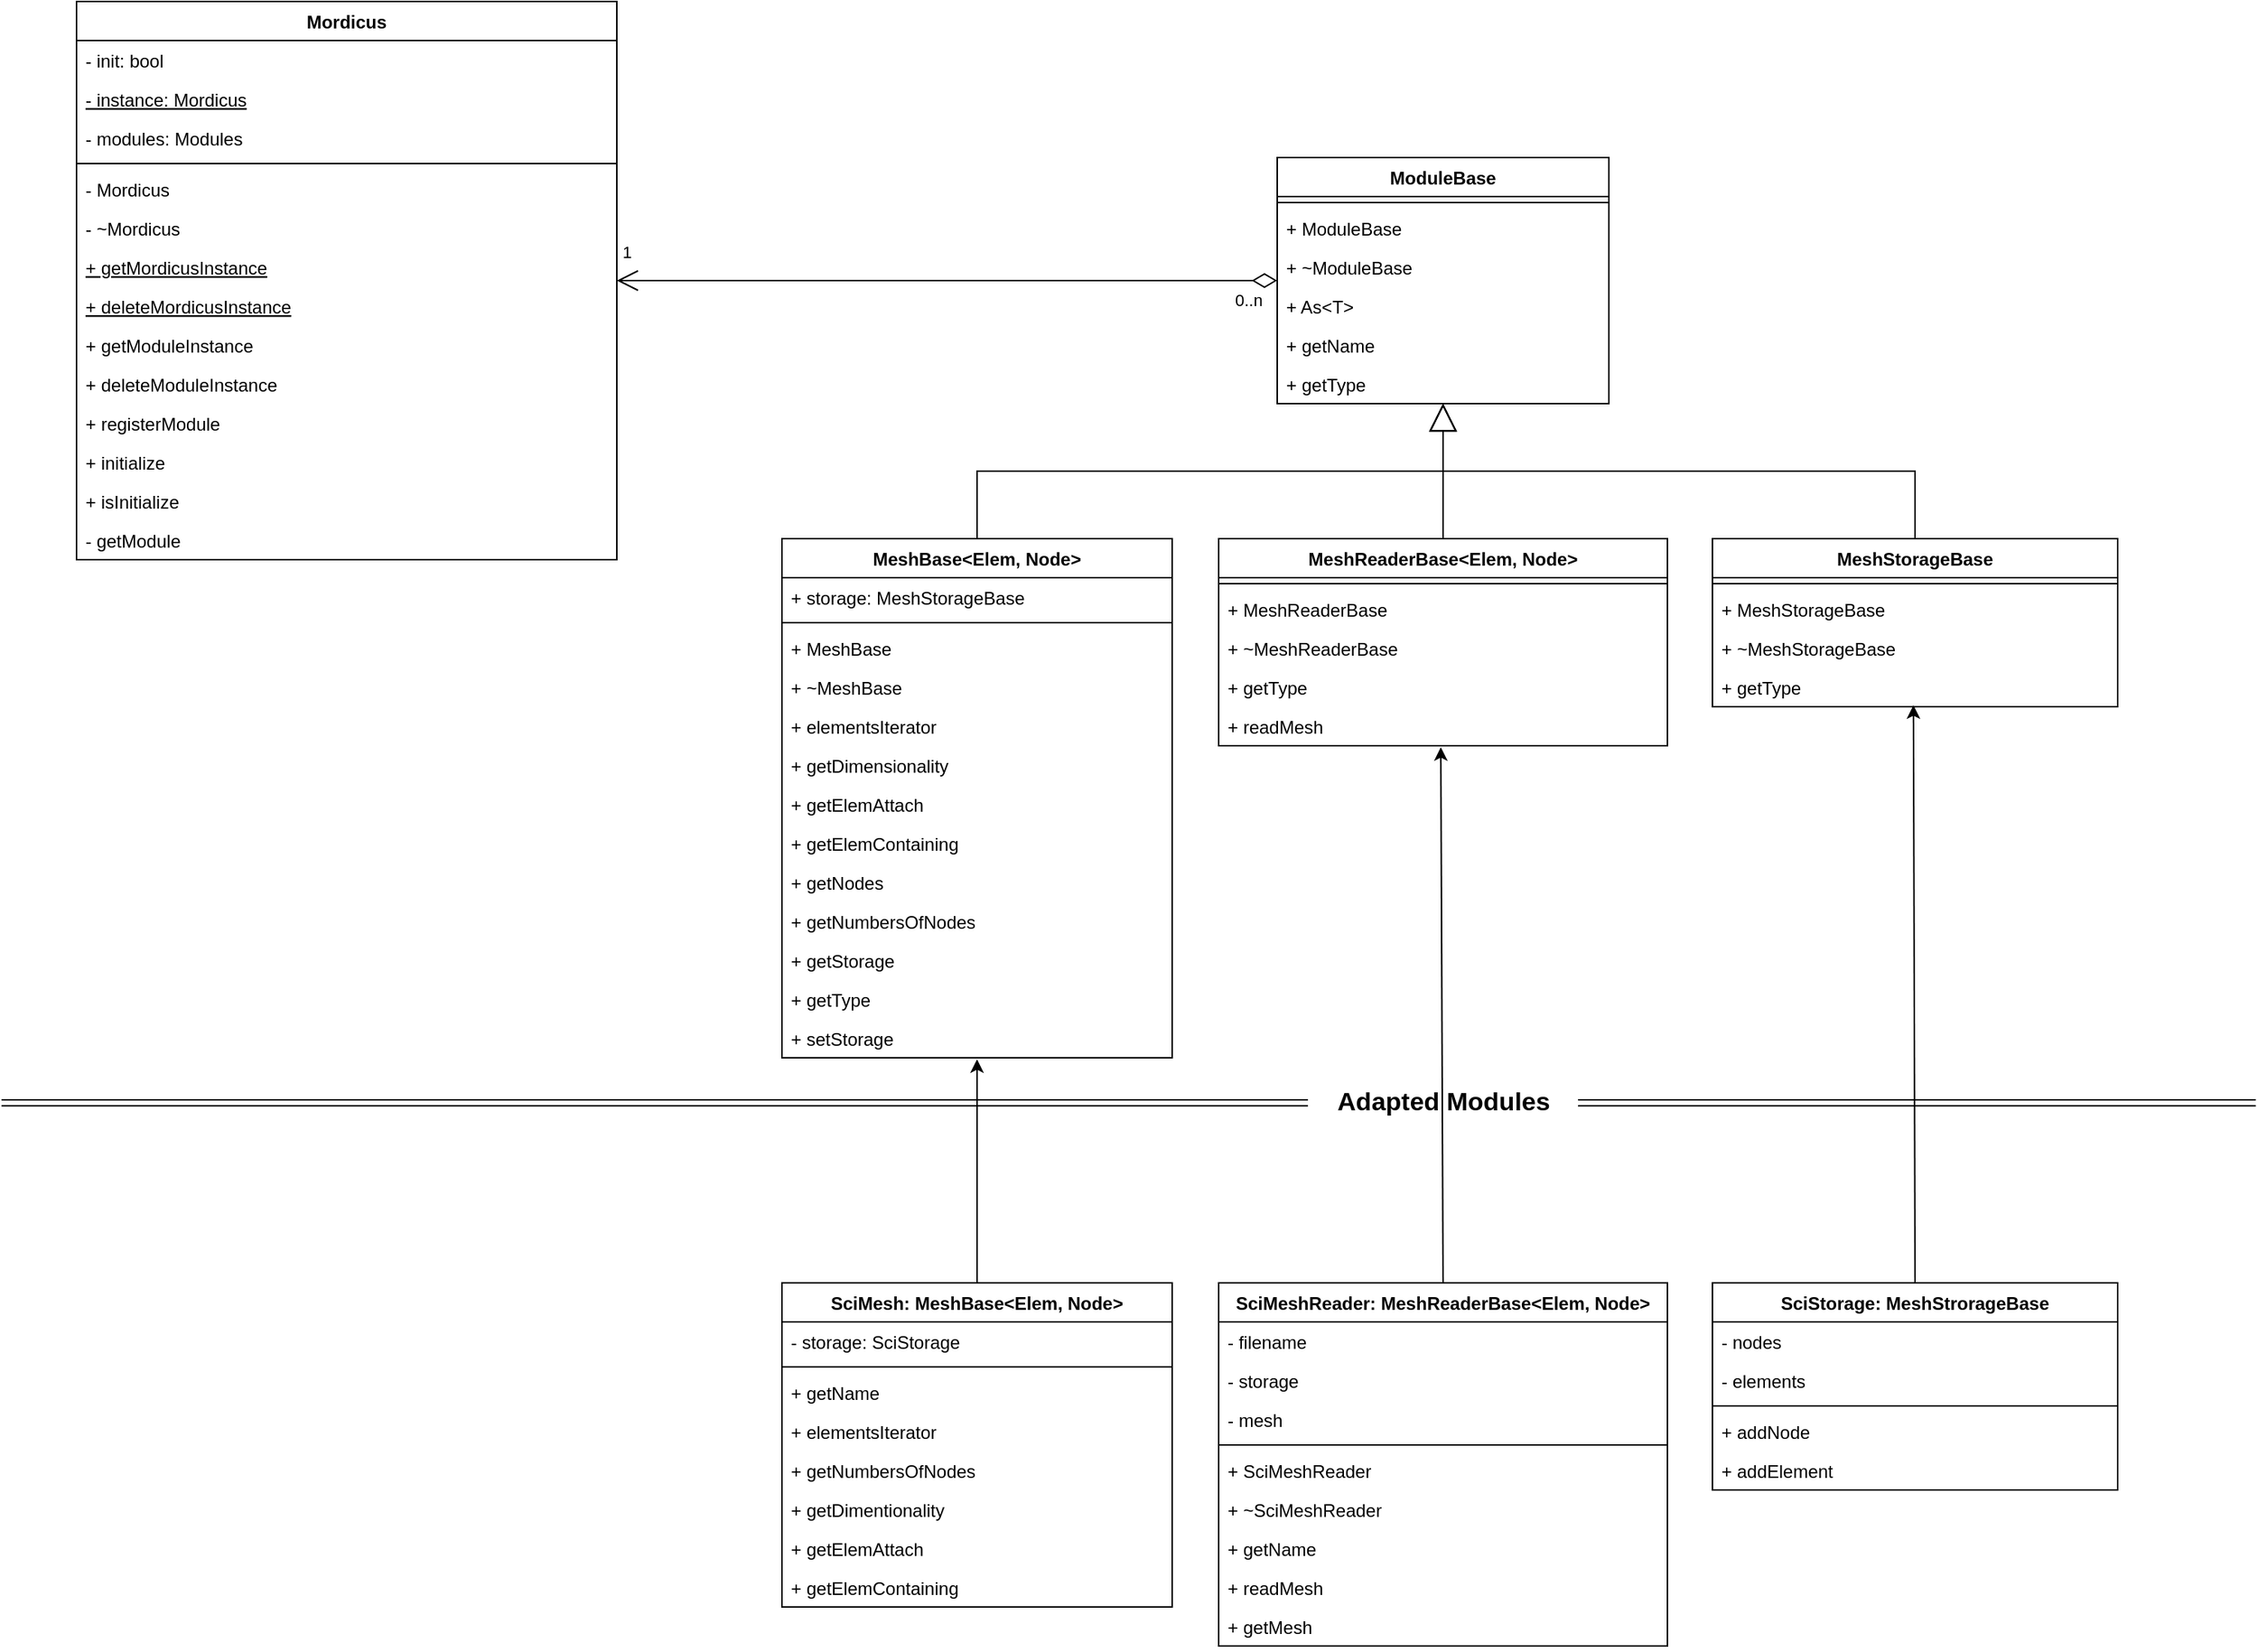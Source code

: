 <mxfile version="13.7.3" type="device"><diagram id="C5RBs43oDa-KdzZeNtuy" name="Page-1"><mxGraphModel dx="2031" dy="1403" grid="1" gridSize="10" guides="1" tooltips="1" connect="1" arrows="1" fold="1" page="1" pageScale="1" pageWidth="827" pageHeight="1169" math="0" shadow="0"><root><mxCell id="WIyWlLk6GJQsqaUBKTNV-0"/><mxCell id="WIyWlLk6GJQsqaUBKTNV-1" parent="WIyWlLk6GJQsqaUBKTNV-0"/><mxCell id="0CbVzOlb2zq6W_OhyLWM-55" value="&lt;br&gt;" style="endArrow=block;endSize=16;endFill=0;html=1;exitX=0.5;exitY=0;exitDx=0;exitDy=0;edgeStyle=orthogonalEdgeStyle;rounded=0;" parent="WIyWlLk6GJQsqaUBKTNV-1" source="0CbVzOlb2zq6W_OhyLWM-25" target="0CbVzOlb2zq6W_OhyLWM-11" edge="1"><mxGeometry width="160" relative="1" as="geometry"><mxPoint x="120.5" y="810" as="sourcePoint"/><mxPoint x="280.5" y="810" as="targetPoint"/></mxGeometry></mxCell><mxCell id="0CbVzOlb2zq6W_OhyLWM-56" value="" style="endArrow=block;endSize=16;endFill=0;html=1;rounded=0;edgeStyle=orthogonalEdgeStyle;" parent="WIyWlLk6GJQsqaUBKTNV-1" source="0CbVzOlb2zq6W_OhyLWM-40" target="0CbVzOlb2zq6W_OhyLWM-11" edge="1"><mxGeometry width="160" relative="1" as="geometry"><mxPoint x="320.5" y="1090" as="sourcePoint"/><mxPoint x="480.5" y="1090" as="targetPoint"/></mxGeometry></mxCell><mxCell id="0CbVzOlb2zq6W_OhyLWM-57" value="" style="endArrow=block;endSize=16;endFill=0;html=1;edgeStyle=orthogonalEdgeStyle;exitX=0.5;exitY=0;exitDx=0;exitDy=0;rounded=0;" parent="WIyWlLk6GJQsqaUBKTNV-1" source="0CbVzOlb2zq6W_OhyLWM-48" target="0CbVzOlb2zq6W_OhyLWM-11" edge="1"><mxGeometry width="160" relative="1" as="geometry"><mxPoint x="510.5" y="1000" as="sourcePoint"/><mxPoint x="670.5" y="1000" as="targetPoint"/></mxGeometry></mxCell><mxCell id="0CbVzOlb2zq6W_OhyLWM-58" value="&lt;br&gt;" style="endArrow=open;html=1;endSize=12;startArrow=diamondThin;startSize=14;startFill=0;edgeStyle=orthogonalEdgeStyle;" parent="WIyWlLk6GJQsqaUBKTNV-1" source="0CbVzOlb2zq6W_OhyLWM-11" target="0CbVzOlb2zq6W_OhyLWM-18" edge="1"><mxGeometry relative="1" as="geometry"><mxPoint x="830" y="250" as="sourcePoint"/><mxPoint x="390" y="420" as="targetPoint"/></mxGeometry></mxCell><mxCell id="0CbVzOlb2zq6W_OhyLWM-59" value="0..n" style="edgeLabel;resizable=0;html=1;align=left;verticalAlign=top;" parent="0CbVzOlb2zq6W_OhyLWM-58" connectable="0" vertex="1"><mxGeometry x="-1" relative="1" as="geometry"><mxPoint x="-30" as="offset"/></mxGeometry></mxCell><mxCell id="0CbVzOlb2zq6W_OhyLWM-60" value="1" style="edgeLabel;resizable=0;html=1;align=right;verticalAlign=top;" parent="0CbVzOlb2zq6W_OhyLWM-58" connectable="0" vertex="1"><mxGeometry x="1" relative="1" as="geometry"><mxPoint x="10" y="-32" as="offset"/></mxGeometry></mxCell><mxCell id="0CbVzOlb2zq6W_OhyLWM-11" value="ModuleBase" style="swimlane;fontStyle=1;align=center;verticalAlign=top;childLayout=stackLayout;horizontal=1;startSize=26;horizontalStack=0;resizeParent=1;resizeParentMax=0;resizeLast=0;collapsible=1;marginBottom=0;rounded=0;shadow=0;" parent="WIyWlLk6GJQsqaUBKTNV-1" vertex="1"><mxGeometry x="860" y="150" width="221" height="164" as="geometry"><mxRectangle x="290" y="499" width="100" height="26" as="alternateBounds"/></mxGeometry></mxCell><mxCell id="0CbVzOlb2zq6W_OhyLWM-13" value="" style="line;strokeWidth=1;fillColor=none;align=left;verticalAlign=middle;spacingTop=-1;spacingLeft=3;spacingRight=3;rotatable=0;labelPosition=right;points=[];portConstraint=eastwest;" parent="0CbVzOlb2zq6W_OhyLWM-11" vertex="1"><mxGeometry y="26" width="221" height="8" as="geometry"/></mxCell><mxCell id="0CbVzOlb2zq6W_OhyLWM-14" value="+ ModuleBase" style="text;strokeColor=none;fillColor=none;align=left;verticalAlign=top;spacingLeft=4;spacingRight=4;overflow=hidden;rotatable=0;points=[[0,0.5],[1,0.5]];portConstraint=eastwest;" parent="0CbVzOlb2zq6W_OhyLWM-11" vertex="1"><mxGeometry y="34" width="221" height="26" as="geometry"/></mxCell><mxCell id="0CbVzOlb2zq6W_OhyLWM-17" value="+ ~ModuleBase" style="text;strokeColor=none;fillColor=none;align=left;verticalAlign=top;spacingLeft=4;spacingRight=4;overflow=hidden;rotatable=0;points=[[0,0.5],[1,0.5]];portConstraint=eastwest;rounded=0;shadow=0;" parent="0CbVzOlb2zq6W_OhyLWM-11" vertex="1"><mxGeometry y="60" width="221" height="26" as="geometry"/></mxCell><mxCell id="0CbVzOlb2zq6W_OhyLWM-22" value="+ As&lt;T&gt;" style="text;strokeColor=none;fillColor=none;align=left;verticalAlign=top;spacingLeft=4;spacingRight=4;overflow=hidden;rotatable=0;points=[[0,0.5],[1,0.5]];portConstraint=eastwest;rounded=0;shadow=0;" parent="0CbVzOlb2zq6W_OhyLWM-11" vertex="1"><mxGeometry y="86" width="221" height="26" as="geometry"/></mxCell><mxCell id="0CbVzOlb2zq6W_OhyLWM-23" value="+ getName" style="text;strokeColor=none;fillColor=none;align=left;verticalAlign=top;spacingLeft=4;spacingRight=4;overflow=hidden;rotatable=0;points=[[0,0.5],[1,0.5]];portConstraint=eastwest;rounded=0;shadow=0;" parent="0CbVzOlb2zq6W_OhyLWM-11" vertex="1"><mxGeometry y="112" width="221" height="26" as="geometry"/></mxCell><mxCell id="0CbVzOlb2zq6W_OhyLWM-24" value="+ getType" style="text;strokeColor=none;fillColor=none;align=left;verticalAlign=top;spacingLeft=4;spacingRight=4;overflow=hidden;rotatable=0;points=[[0,0.5],[1,0.5]];portConstraint=eastwest;rounded=0;shadow=0;" parent="0CbVzOlb2zq6W_OhyLWM-11" vertex="1"><mxGeometry y="138" width="221" height="26" as="geometry"/></mxCell><mxCell id="0CbVzOlb2zq6W_OhyLWM-18" value="Mordicus" style="swimlane;fontStyle=1;align=center;verticalAlign=top;childLayout=stackLayout;horizontal=1;startSize=26;horizontalStack=0;resizeParent=1;resizeParentMax=0;resizeLast=0;collapsible=1;marginBottom=0;rounded=0;shadow=0;" parent="WIyWlLk6GJQsqaUBKTNV-1" vertex="1"><mxGeometry x="60" y="46" width="360" height="372" as="geometry"/></mxCell><mxCell id="zkfFHV4jXpPFQw0GAbJ--1" value="- init: bool" style="text;align=left;verticalAlign=top;spacingLeft=4;spacingRight=4;overflow=hidden;rotatable=0;points=[[0,0.5],[1,0.5]];portConstraint=eastwest;" parent="0CbVzOlb2zq6W_OhyLWM-18" vertex="1"><mxGeometry y="26" width="360" height="26" as="geometry"/></mxCell><mxCell id="zkfFHV4jXpPFQw0GAbJ--2" value="- instance: Mordicus" style="text;align=left;verticalAlign=top;spacingLeft=4;spacingRight=4;overflow=hidden;rotatable=0;points=[[0,0.5],[1,0.5]];portConstraint=eastwest;rounded=0;shadow=0;html=0;fontStyle=4" parent="0CbVzOlb2zq6W_OhyLWM-18" vertex="1"><mxGeometry y="52" width="360" height="26" as="geometry"/></mxCell><mxCell id="zkfFHV4jXpPFQw0GAbJ--3" value="- modules: Modules" style="text;align=left;verticalAlign=top;spacingLeft=4;spacingRight=4;overflow=hidden;rotatable=0;points=[[0,0.5],[1,0.5]];portConstraint=eastwest;rounded=0;shadow=0;html=0;" parent="0CbVzOlb2zq6W_OhyLWM-18" vertex="1"><mxGeometry y="78" width="360" height="26" as="geometry"/></mxCell><mxCell id="0CbVzOlb2zq6W_OhyLWM-20" value="" style="line;strokeWidth=1;fillColor=none;align=left;verticalAlign=middle;spacingTop=-1;spacingLeft=3;spacingRight=3;rotatable=0;labelPosition=right;points=[];portConstraint=eastwest;" parent="0CbVzOlb2zq6W_OhyLWM-18" vertex="1"><mxGeometry y="104" width="360" height="8" as="geometry"/></mxCell><mxCell id="zkfFHV4jXpPFQw0GAbJ--5" value="- Mordicus" style="text;align=left;verticalAlign=top;spacingLeft=4;spacingRight=4;overflow=hidden;rotatable=0;points=[[0,0.5],[1,0.5]];portConstraint=eastwest;" parent="0CbVzOlb2zq6W_OhyLWM-18" vertex="1"><mxGeometry y="112" width="360" height="26" as="geometry"/></mxCell><mxCell id="0CbVzOlb2zq6W_OhyLWM-1" value="- ~Mordicus" style="text;align=left;verticalAlign=top;spacingLeft=4;spacingRight=4;overflow=hidden;rotatable=0;points=[[0,0.5],[1,0.5]];portConstraint=eastwest;" parent="0CbVzOlb2zq6W_OhyLWM-18" vertex="1"><mxGeometry y="138" width="360" height="26" as="geometry"/></mxCell><mxCell id="0CbVzOlb2zq6W_OhyLWM-3" value="+ getMordicusInstance" style="text;align=left;verticalAlign=top;spacingLeft=4;spacingRight=4;overflow=hidden;rotatable=0;points=[[0,0.5],[1,0.5]];portConstraint=eastwest;fontStyle=4" parent="0CbVzOlb2zq6W_OhyLWM-18" vertex="1"><mxGeometry y="164" width="360" height="26" as="geometry"/></mxCell><mxCell id="0CbVzOlb2zq6W_OhyLWM-4" value="+ deleteMordicusInstance" style="text;align=left;verticalAlign=top;spacingLeft=4;spacingRight=4;overflow=hidden;rotatable=0;points=[[0,0.5],[1,0.5]];portConstraint=eastwest;fontStyle=4" parent="0CbVzOlb2zq6W_OhyLWM-18" vertex="1"><mxGeometry y="190" width="360" height="26" as="geometry"/></mxCell><mxCell id="0CbVzOlb2zq6W_OhyLWM-6" value="+ getModuleInstance" style="text;align=left;verticalAlign=top;spacingLeft=4;spacingRight=4;overflow=hidden;rotatable=0;points=[[0,0.5],[1,0.5]];portConstraint=eastwest;" parent="0CbVzOlb2zq6W_OhyLWM-18" vertex="1"><mxGeometry y="216" width="360" height="26" as="geometry"/></mxCell><mxCell id="0CbVzOlb2zq6W_OhyLWM-5" value="+ deleteModuleInstance" style="text;align=left;verticalAlign=top;spacingLeft=4;spacingRight=4;overflow=hidden;rotatable=0;points=[[0,0.5],[1,0.5]];portConstraint=eastwest;" parent="0CbVzOlb2zq6W_OhyLWM-18" vertex="1"><mxGeometry y="242" width="360" height="26" as="geometry"/></mxCell><mxCell id="0CbVzOlb2zq6W_OhyLWM-10" value="+ registerModule" style="text;align=left;verticalAlign=top;spacingLeft=4;spacingRight=4;overflow=hidden;rotatable=0;points=[[0,0.5],[1,0.5]];portConstraint=eastwest;" parent="0CbVzOlb2zq6W_OhyLWM-18" vertex="1"><mxGeometry y="268" width="360" height="26" as="geometry"/></mxCell><mxCell id="0CbVzOlb2zq6W_OhyLWM-7" value="+ initialize" style="text;align=left;verticalAlign=top;spacingLeft=4;spacingRight=4;overflow=hidden;rotatable=0;points=[[0,0.5],[1,0.5]];portConstraint=eastwest;" parent="0CbVzOlb2zq6W_OhyLWM-18" vertex="1"><mxGeometry y="294" width="360" height="26" as="geometry"/></mxCell><mxCell id="0CbVzOlb2zq6W_OhyLWM-8" value="+ isInitialize" style="text;align=left;verticalAlign=top;spacingLeft=4;spacingRight=4;overflow=hidden;rotatable=0;points=[[0,0.5],[1,0.5]];portConstraint=eastwest;" parent="0CbVzOlb2zq6W_OhyLWM-18" vertex="1"><mxGeometry y="320" width="360" height="26" as="geometry"/></mxCell><mxCell id="0CbVzOlb2zq6W_OhyLWM-9" value="- getModule" style="text;align=left;verticalAlign=top;spacingLeft=4;spacingRight=4;overflow=hidden;rotatable=0;points=[[0,0.5],[1,0.5]];portConstraint=eastwest;" parent="0CbVzOlb2zq6W_OhyLWM-18" vertex="1"><mxGeometry y="346" width="360" height="26" as="geometry"/></mxCell><mxCell id="0CbVzOlb2zq6W_OhyLWM-40" value="MeshReaderBase&lt;Elem, Node&gt;" style="swimlane;fontStyle=1;align=center;verticalAlign=top;childLayout=stackLayout;horizontal=1;startSize=26;horizontalStack=0;resizeParent=1;resizeParentMax=0;resizeLast=0;collapsible=1;marginBottom=0;rounded=0;shadow=0;" parent="WIyWlLk6GJQsqaUBKTNV-1" vertex="1"><mxGeometry x="821" y="404" width="299" height="138" as="geometry"/></mxCell><mxCell id="0CbVzOlb2zq6W_OhyLWM-42" value="" style="line;strokeWidth=1;fillColor=none;align=left;verticalAlign=middle;spacingTop=-1;spacingLeft=3;spacingRight=3;rotatable=0;labelPosition=right;points=[];portConstraint=eastwest;" parent="0CbVzOlb2zq6W_OhyLWM-40" vertex="1"><mxGeometry y="26" width="299" height="8" as="geometry"/></mxCell><mxCell id="0CbVzOlb2zq6W_OhyLWM-44" value="+ MeshReaderBase" style="text;strokeColor=none;fillColor=none;align=left;verticalAlign=top;spacingLeft=4;spacingRight=4;overflow=hidden;rotatable=0;points=[[0,0.5],[1,0.5]];portConstraint=eastwest;" parent="0CbVzOlb2zq6W_OhyLWM-40" vertex="1"><mxGeometry y="34" width="299" height="26" as="geometry"/></mxCell><mxCell id="0CbVzOlb2zq6W_OhyLWM-46" value="+ ~MeshReaderBase" style="text;strokeColor=none;fillColor=none;align=left;verticalAlign=top;spacingLeft=4;spacingRight=4;overflow=hidden;rotatable=0;points=[[0,0.5],[1,0.5]];portConstraint=eastwest;" parent="0CbVzOlb2zq6W_OhyLWM-40" vertex="1"><mxGeometry y="60" width="299" height="26" as="geometry"/></mxCell><mxCell id="0CbVzOlb2zq6W_OhyLWM-45" value="+ getType" style="text;strokeColor=none;fillColor=none;align=left;verticalAlign=top;spacingLeft=4;spacingRight=4;overflow=hidden;rotatable=0;points=[[0,0.5],[1,0.5]];portConstraint=eastwest;" parent="0CbVzOlb2zq6W_OhyLWM-40" vertex="1"><mxGeometry y="86" width="299" height="26" as="geometry"/></mxCell><mxCell id="0CbVzOlb2zq6W_OhyLWM-43" value="+ readMesh" style="text;strokeColor=none;fillColor=none;align=left;verticalAlign=top;spacingLeft=4;spacingRight=4;overflow=hidden;rotatable=0;points=[[0,0.5],[1,0.5]];portConstraint=eastwest;" parent="0CbVzOlb2zq6W_OhyLWM-40" vertex="1"><mxGeometry y="112" width="299" height="26" as="geometry"/></mxCell><mxCell id="0CbVzOlb2zq6W_OhyLWM-25" value="MeshBase&lt;Elem, Node&gt;" style="swimlane;fontStyle=1;align=center;verticalAlign=top;childLayout=stackLayout;horizontal=1;startSize=26;horizontalStack=0;resizeParent=1;resizeParentMax=0;resizeLast=0;collapsible=1;marginBottom=0;rounded=0;shadow=0;" parent="WIyWlLk6GJQsqaUBKTNV-1" vertex="1"><mxGeometry x="530" y="404" width="260" height="346" as="geometry"/></mxCell><mxCell id="0CbVzOlb2zq6W_OhyLWM-26" value="+ storage: MeshStorageBase" style="text;strokeColor=none;fillColor=none;align=left;verticalAlign=top;spacingLeft=4;spacingRight=4;overflow=hidden;rotatable=0;points=[[0,0.5],[1,0.5]];portConstraint=eastwest;" parent="0CbVzOlb2zq6W_OhyLWM-25" vertex="1"><mxGeometry y="26" width="260" height="26" as="geometry"/></mxCell><mxCell id="0CbVzOlb2zq6W_OhyLWM-27" value="" style="line;strokeWidth=1;fillColor=none;align=left;verticalAlign=middle;spacingTop=-1;spacingLeft=3;spacingRight=3;rotatable=0;labelPosition=right;points=[];portConstraint=eastwest;" parent="0CbVzOlb2zq6W_OhyLWM-25" vertex="1"><mxGeometry y="52" width="260" height="8" as="geometry"/></mxCell><mxCell id="0CbVzOlb2zq6W_OhyLWM-28" value="+ MeshBase" style="text;strokeColor=none;fillColor=none;align=left;verticalAlign=top;spacingLeft=4;spacingRight=4;overflow=hidden;rotatable=0;points=[[0,0.5],[1,0.5]];portConstraint=eastwest;" parent="0CbVzOlb2zq6W_OhyLWM-25" vertex="1"><mxGeometry y="60" width="260" height="26" as="geometry"/></mxCell><mxCell id="0CbVzOlb2zq6W_OhyLWM-29" value="+ ~MeshBase" style="text;strokeColor=none;fillColor=none;align=left;verticalAlign=top;spacingLeft=4;spacingRight=4;overflow=hidden;rotatable=0;points=[[0,0.5],[1,0.5]];portConstraint=eastwest;" parent="0CbVzOlb2zq6W_OhyLWM-25" vertex="1"><mxGeometry y="86" width="260" height="26" as="geometry"/></mxCell><mxCell id="0CbVzOlb2zq6W_OhyLWM-30" value="+ elementsIterator" style="text;strokeColor=none;fillColor=none;align=left;verticalAlign=top;spacingLeft=4;spacingRight=4;overflow=hidden;rotatable=0;points=[[0,0.5],[1,0.5]];portConstraint=eastwest;" parent="0CbVzOlb2zq6W_OhyLWM-25" vertex="1"><mxGeometry y="112" width="260" height="26" as="geometry"/></mxCell><mxCell id="0CbVzOlb2zq6W_OhyLWM-31" value="+ getDimensionality" style="text;strokeColor=none;fillColor=none;align=left;verticalAlign=top;spacingLeft=4;spacingRight=4;overflow=hidden;rotatable=0;points=[[0,0.5],[1,0.5]];portConstraint=eastwest;" parent="0CbVzOlb2zq6W_OhyLWM-25" vertex="1"><mxGeometry y="138" width="260" height="26" as="geometry"/></mxCell><mxCell id="0CbVzOlb2zq6W_OhyLWM-32" value="+ getElemAttach" style="text;strokeColor=none;fillColor=none;align=left;verticalAlign=top;spacingLeft=4;spacingRight=4;overflow=hidden;rotatable=0;points=[[0,0.5],[1,0.5]];portConstraint=eastwest;" parent="0CbVzOlb2zq6W_OhyLWM-25" vertex="1"><mxGeometry y="164" width="260" height="26" as="geometry"/></mxCell><mxCell id="0CbVzOlb2zq6W_OhyLWM-33" value="+ getElemContaining" style="text;strokeColor=none;fillColor=none;align=left;verticalAlign=top;spacingLeft=4;spacingRight=4;overflow=hidden;rotatable=0;points=[[0,0.5],[1,0.5]];portConstraint=eastwest;" parent="0CbVzOlb2zq6W_OhyLWM-25" vertex="1"><mxGeometry y="190" width="260" height="26" as="geometry"/></mxCell><mxCell id="0CbVzOlb2zq6W_OhyLWM-34" value="+ getNodes" style="text;strokeColor=none;fillColor=none;align=left;verticalAlign=top;spacingLeft=4;spacingRight=4;overflow=hidden;rotatable=0;points=[[0,0.5],[1,0.5]];portConstraint=eastwest;" parent="0CbVzOlb2zq6W_OhyLWM-25" vertex="1"><mxGeometry y="216" width="260" height="26" as="geometry"/></mxCell><mxCell id="0CbVzOlb2zq6W_OhyLWM-35" value="+ getNumbersOfNodes" style="text;strokeColor=none;fillColor=none;align=left;verticalAlign=top;spacingLeft=4;spacingRight=4;overflow=hidden;rotatable=0;points=[[0,0.5],[1,0.5]];portConstraint=eastwest;" parent="0CbVzOlb2zq6W_OhyLWM-25" vertex="1"><mxGeometry y="242" width="260" height="26" as="geometry"/></mxCell><mxCell id="0CbVzOlb2zq6W_OhyLWM-39" value="+ getStorage" style="text;strokeColor=none;fillColor=none;align=left;verticalAlign=top;spacingLeft=4;spacingRight=4;overflow=hidden;rotatable=0;points=[[0,0.5],[1,0.5]];portConstraint=eastwest;" parent="0CbVzOlb2zq6W_OhyLWM-25" vertex="1"><mxGeometry y="268" width="260" height="26" as="geometry"/></mxCell><mxCell id="0CbVzOlb2zq6W_OhyLWM-38" value="+ getType" style="text;strokeColor=none;fillColor=none;align=left;verticalAlign=top;spacingLeft=4;spacingRight=4;overflow=hidden;rotatable=0;points=[[0,0.5],[1,0.5]];portConstraint=eastwest;" parent="0CbVzOlb2zq6W_OhyLWM-25" vertex="1"><mxGeometry y="294" width="260" height="26" as="geometry"/></mxCell><mxCell id="0CbVzOlb2zq6W_OhyLWM-37" value="+ setStorage" style="text;strokeColor=none;fillColor=none;align=left;verticalAlign=top;spacingLeft=4;spacingRight=4;overflow=hidden;rotatable=0;points=[[0,0.5],[1,0.5]];portConstraint=eastwest;" parent="0CbVzOlb2zq6W_OhyLWM-25" vertex="1"><mxGeometry y="320" width="260" height="26" as="geometry"/></mxCell><mxCell id="0CbVzOlb2zq6W_OhyLWM-48" value="MeshStorageBase" style="swimlane;fontStyle=1;align=center;verticalAlign=top;childLayout=stackLayout;horizontal=1;startSize=26;horizontalStack=0;resizeParent=1;resizeParentMax=0;resizeLast=0;collapsible=1;marginBottom=0;rounded=0;shadow=0;" parent="WIyWlLk6GJQsqaUBKTNV-1" vertex="1"><mxGeometry x="1150" y="404" width="270" height="112" as="geometry"><mxRectangle x="290" y="499" width="100" height="26" as="alternateBounds"/></mxGeometry></mxCell><mxCell id="0CbVzOlb2zq6W_OhyLWM-49" value="" style="line;strokeWidth=1;fillColor=none;align=left;verticalAlign=middle;spacingTop=-1;spacingLeft=3;spacingRight=3;rotatable=0;labelPosition=right;points=[];portConstraint=eastwest;" parent="0CbVzOlb2zq6W_OhyLWM-48" vertex="1"><mxGeometry y="26" width="270" height="8" as="geometry"/></mxCell><mxCell id="0CbVzOlb2zq6W_OhyLWM-50" value="+ MeshStorageBase" style="text;strokeColor=none;fillColor=none;align=left;verticalAlign=top;spacingLeft=4;spacingRight=4;overflow=hidden;rotatable=0;points=[[0,0.5],[1,0.5]];portConstraint=eastwest;" parent="0CbVzOlb2zq6W_OhyLWM-48" vertex="1"><mxGeometry y="34" width="270" height="26" as="geometry"/></mxCell><mxCell id="0CbVzOlb2zq6W_OhyLWM-51" value="+ ~MeshStorageBase" style="text;strokeColor=none;fillColor=none;align=left;verticalAlign=top;spacingLeft=4;spacingRight=4;overflow=hidden;rotatable=0;points=[[0,0.5],[1,0.5]];portConstraint=eastwest;rounded=0;shadow=0;" parent="0CbVzOlb2zq6W_OhyLWM-48" vertex="1"><mxGeometry y="60" width="270" height="26" as="geometry"/></mxCell><mxCell id="0CbVzOlb2zq6W_OhyLWM-54" value="+ getType" style="text;strokeColor=none;fillColor=none;align=left;verticalAlign=top;spacingLeft=4;spacingRight=4;overflow=hidden;rotatable=0;points=[[0,0.5],[1,0.5]];portConstraint=eastwest;rounded=0;shadow=0;" parent="0CbVzOlb2zq6W_OhyLWM-48" vertex="1"><mxGeometry y="86" width="270" height="26" as="geometry"/></mxCell><mxCell id="1sP-TgOW_FapfUK63i0O-0" value="" style="shape=link;html=1;fillColor=#ffe6cc;" edge="1" parent="WIyWlLk6GJQsqaUBKTNV-1" source="1sP-TgOW_FapfUK63i0O-30"><mxGeometry width="100" relative="1" as="geometry"><mxPoint x="10" y="780" as="sourcePoint"/><mxPoint x="1512" y="780" as="targetPoint"/></mxGeometry></mxCell><mxCell id="1sP-TgOW_FapfUK63i0O-27" value="" style="endArrow=classic;html=1;strokeColor=#000000;exitX=0.5;exitY=0;exitDx=0;exitDy=0;entryX=0.5;entryY=1.038;entryDx=0;entryDy=0;entryPerimeter=0;" edge="1" parent="WIyWlLk6GJQsqaUBKTNV-1" source="1sP-TgOW_FapfUK63i0O-1" target="0CbVzOlb2zq6W_OhyLWM-37"><mxGeometry width="50" height="50" relative="1" as="geometry"><mxPoint x="980" y="810" as="sourcePoint"/><mxPoint x="1030" y="760" as="targetPoint"/></mxGeometry></mxCell><mxCell id="1sP-TgOW_FapfUK63i0O-28" value="" style="endArrow=classic;html=1;strokeColor=#000000;entryX=0.495;entryY=1.038;entryDx=0;entryDy=0;entryPerimeter=0;exitX=0.5;exitY=0;exitDx=0;exitDy=0;" edge="1" parent="WIyWlLk6GJQsqaUBKTNV-1" source="1sP-TgOW_FapfUK63i0O-10" target="0CbVzOlb2zq6W_OhyLWM-43"><mxGeometry width="50" height="50" relative="1" as="geometry"><mxPoint x="980" y="810" as="sourcePoint"/><mxPoint x="1030" y="760" as="targetPoint"/></mxGeometry></mxCell><mxCell id="1sP-TgOW_FapfUK63i0O-29" value="" style="endArrow=classic;html=1;strokeColor=#000000;entryX=0.496;entryY=0.962;entryDx=0;entryDy=0;entryPerimeter=0;exitX=0.5;exitY=0;exitDx=0;exitDy=0;" edge="1" parent="WIyWlLk6GJQsqaUBKTNV-1" source="1sP-TgOW_FapfUK63i0O-20" target="0CbVzOlb2zq6W_OhyLWM-54"><mxGeometry width="50" height="50" relative="1" as="geometry"><mxPoint x="980" y="810" as="sourcePoint"/><mxPoint x="1030" y="760" as="targetPoint"/></mxGeometry></mxCell><mxCell id="1sP-TgOW_FapfUK63i0O-1" value="SciMesh: MeshBase&lt;Elem, Node&gt;" style="swimlane;fontStyle=1;align=center;verticalAlign=top;childLayout=stackLayout;horizontal=1;startSize=26;horizontalStack=0;resizeParent=1;resizeParentMax=0;resizeLast=0;collapsible=1;marginBottom=0;" vertex="1" parent="WIyWlLk6GJQsqaUBKTNV-1"><mxGeometry x="530" y="900" width="260" height="216" as="geometry"/></mxCell><mxCell id="1sP-TgOW_FapfUK63i0O-2" value="- storage: SciStorage" style="text;strokeColor=none;fillColor=none;align=left;verticalAlign=top;spacingLeft=4;spacingRight=4;overflow=hidden;rotatable=0;points=[[0,0.5],[1,0.5]];portConstraint=eastwest;" vertex="1" parent="1sP-TgOW_FapfUK63i0O-1"><mxGeometry y="26" width="260" height="26" as="geometry"/></mxCell><mxCell id="1sP-TgOW_FapfUK63i0O-3" value="" style="line;strokeWidth=1;fillColor=none;align=left;verticalAlign=middle;spacingTop=-1;spacingLeft=3;spacingRight=3;rotatable=0;labelPosition=right;points=[];portConstraint=eastwest;" vertex="1" parent="1sP-TgOW_FapfUK63i0O-1"><mxGeometry y="52" width="260" height="8" as="geometry"/></mxCell><mxCell id="1sP-TgOW_FapfUK63i0O-4" value="+ getName" style="text;strokeColor=none;fillColor=none;align=left;verticalAlign=top;spacingLeft=4;spacingRight=4;overflow=hidden;rotatable=0;points=[[0,0.5],[1,0.5]];portConstraint=eastwest;" vertex="1" parent="1sP-TgOW_FapfUK63i0O-1"><mxGeometry y="60" width="260" height="26" as="geometry"/></mxCell><mxCell id="1sP-TgOW_FapfUK63i0O-6" value="+ elementsIterator" style="text;strokeColor=none;fillColor=none;align=left;verticalAlign=top;spacingLeft=4;spacingRight=4;overflow=hidden;rotatable=0;points=[[0,0.5],[1,0.5]];portConstraint=eastwest;" vertex="1" parent="1sP-TgOW_FapfUK63i0O-1"><mxGeometry y="86" width="260" height="26" as="geometry"/></mxCell><mxCell id="1sP-TgOW_FapfUK63i0O-8" value="+ getNumbersOfNodes" style="text;strokeColor=none;fillColor=none;align=left;verticalAlign=top;spacingLeft=4;spacingRight=4;overflow=hidden;rotatable=0;points=[[0,0.5],[1,0.5]];portConstraint=eastwest;" vertex="1" parent="1sP-TgOW_FapfUK63i0O-1"><mxGeometry y="112" width="260" height="26" as="geometry"/></mxCell><mxCell id="1sP-TgOW_FapfUK63i0O-9" value="+ getDimentionality" style="text;strokeColor=none;fillColor=none;align=left;verticalAlign=top;spacingLeft=4;spacingRight=4;overflow=hidden;rotatable=0;points=[[0,0.5],[1,0.5]];portConstraint=eastwest;" vertex="1" parent="1sP-TgOW_FapfUK63i0O-1"><mxGeometry y="138" width="260" height="26" as="geometry"/></mxCell><mxCell id="1sP-TgOW_FapfUK63i0O-7" value="+ getElemAttach" style="text;strokeColor=none;fillColor=none;align=left;verticalAlign=top;spacingLeft=4;spacingRight=4;overflow=hidden;rotatable=0;points=[[0,0.5],[1,0.5]];portConstraint=eastwest;" vertex="1" parent="1sP-TgOW_FapfUK63i0O-1"><mxGeometry y="164" width="260" height="26" as="geometry"/></mxCell><mxCell id="1sP-TgOW_FapfUK63i0O-5" value="+ getElemContaining" style="text;strokeColor=none;fillColor=none;align=left;verticalAlign=top;spacingLeft=4;spacingRight=4;overflow=hidden;rotatable=0;points=[[0,0.5],[1,0.5]];portConstraint=eastwest;" vertex="1" parent="1sP-TgOW_FapfUK63i0O-1"><mxGeometry y="190" width="260" height="26" as="geometry"/></mxCell><mxCell id="1sP-TgOW_FapfUK63i0O-10" value="SciMeshReader: MeshReaderBase&lt;Elem, Node&gt;" style="swimlane;fontStyle=1;align=center;verticalAlign=top;childLayout=stackLayout;horizontal=1;startSize=26;horizontalStack=0;resizeParent=1;resizeParentMax=0;resizeLast=0;collapsible=1;marginBottom=0;" vertex="1" parent="WIyWlLk6GJQsqaUBKTNV-1"><mxGeometry x="821" y="900" width="299" height="242" as="geometry"/></mxCell><mxCell id="1sP-TgOW_FapfUK63i0O-11" value="- filename" style="text;strokeColor=none;fillColor=none;align=left;verticalAlign=top;spacingLeft=4;spacingRight=4;overflow=hidden;rotatable=0;points=[[0,0.5],[1,0.5]];portConstraint=eastwest;" vertex="1" parent="1sP-TgOW_FapfUK63i0O-10"><mxGeometry y="26" width="299" height="26" as="geometry"/></mxCell><mxCell id="1sP-TgOW_FapfUK63i0O-14" value="- storage" style="text;strokeColor=none;fillColor=none;align=left;verticalAlign=top;spacingLeft=4;spacingRight=4;overflow=hidden;rotatable=0;points=[[0,0.5],[1,0.5]];portConstraint=eastwest;" vertex="1" parent="1sP-TgOW_FapfUK63i0O-10"><mxGeometry y="52" width="299" height="26" as="geometry"/></mxCell><mxCell id="1sP-TgOW_FapfUK63i0O-15" value="- mesh" style="text;strokeColor=none;fillColor=none;align=left;verticalAlign=top;spacingLeft=4;spacingRight=4;overflow=hidden;rotatable=0;points=[[0,0.5],[1,0.5]];portConstraint=eastwest;" vertex="1" parent="1sP-TgOW_FapfUK63i0O-10"><mxGeometry y="78" width="299" height="26" as="geometry"/></mxCell><mxCell id="1sP-TgOW_FapfUK63i0O-12" value="" style="line;strokeWidth=1;fillColor=none;align=left;verticalAlign=middle;spacingTop=-1;spacingLeft=3;spacingRight=3;rotatable=0;labelPosition=right;points=[];portConstraint=eastwest;" vertex="1" parent="1sP-TgOW_FapfUK63i0O-10"><mxGeometry y="104" width="299" height="8" as="geometry"/></mxCell><mxCell id="1sP-TgOW_FapfUK63i0O-13" value="+ SciMeshReader" style="text;strokeColor=none;fillColor=none;align=left;verticalAlign=top;spacingLeft=4;spacingRight=4;overflow=hidden;rotatable=0;points=[[0,0.5],[1,0.5]];portConstraint=eastwest;" vertex="1" parent="1sP-TgOW_FapfUK63i0O-10"><mxGeometry y="112" width="299" height="26" as="geometry"/></mxCell><mxCell id="1sP-TgOW_FapfUK63i0O-16" value="+ ~SciMeshReader" style="text;strokeColor=none;fillColor=none;align=left;verticalAlign=top;spacingLeft=4;spacingRight=4;overflow=hidden;rotatable=0;points=[[0,0.5],[1,0.5]];portConstraint=eastwest;" vertex="1" parent="1sP-TgOW_FapfUK63i0O-10"><mxGeometry y="138" width="299" height="26" as="geometry"/></mxCell><mxCell id="1sP-TgOW_FapfUK63i0O-17" value="+ getName" style="text;strokeColor=none;fillColor=none;align=left;verticalAlign=top;spacingLeft=4;spacingRight=4;overflow=hidden;rotatable=0;points=[[0,0.5],[1,0.5]];portConstraint=eastwest;" vertex="1" parent="1sP-TgOW_FapfUK63i0O-10"><mxGeometry y="164" width="299" height="26" as="geometry"/></mxCell><mxCell id="1sP-TgOW_FapfUK63i0O-18" value="+ readMesh" style="text;strokeColor=none;fillColor=none;align=left;verticalAlign=top;spacingLeft=4;spacingRight=4;overflow=hidden;rotatable=0;points=[[0,0.5],[1,0.5]];portConstraint=eastwest;" vertex="1" parent="1sP-TgOW_FapfUK63i0O-10"><mxGeometry y="190" width="299" height="26" as="geometry"/></mxCell><mxCell id="1sP-TgOW_FapfUK63i0O-19" value="+ getMesh" style="text;strokeColor=none;fillColor=none;align=left;verticalAlign=top;spacingLeft=4;spacingRight=4;overflow=hidden;rotatable=0;points=[[0,0.5],[1,0.5]];portConstraint=eastwest;" vertex="1" parent="1sP-TgOW_FapfUK63i0O-10"><mxGeometry y="216" width="299" height="26" as="geometry"/></mxCell><mxCell id="1sP-TgOW_FapfUK63i0O-20" value="SciStorage: MeshStrorageBase" style="swimlane;fontStyle=1;align=center;verticalAlign=top;childLayout=stackLayout;horizontal=1;startSize=26;horizontalStack=0;resizeParent=1;resizeParentMax=0;resizeLast=0;collapsible=1;marginBottom=0;" vertex="1" parent="WIyWlLk6GJQsqaUBKTNV-1"><mxGeometry x="1150" y="900" width="270" height="138" as="geometry"/></mxCell><mxCell id="1sP-TgOW_FapfUK63i0O-21" value="- nodes" style="text;strokeColor=none;fillColor=none;align=left;verticalAlign=top;spacingLeft=4;spacingRight=4;overflow=hidden;rotatable=0;points=[[0,0.5],[1,0.5]];portConstraint=eastwest;" vertex="1" parent="1sP-TgOW_FapfUK63i0O-20"><mxGeometry y="26" width="270" height="26" as="geometry"/></mxCell><mxCell id="1sP-TgOW_FapfUK63i0O-24" value="- elements" style="text;strokeColor=none;fillColor=none;align=left;verticalAlign=top;spacingLeft=4;spacingRight=4;overflow=hidden;rotatable=0;points=[[0,0.5],[1,0.5]];portConstraint=eastwest;" vertex="1" parent="1sP-TgOW_FapfUK63i0O-20"><mxGeometry y="52" width="270" height="26" as="geometry"/></mxCell><mxCell id="1sP-TgOW_FapfUK63i0O-22" value="" style="line;strokeWidth=1;fillColor=none;align=left;verticalAlign=middle;spacingTop=-1;spacingLeft=3;spacingRight=3;rotatable=0;labelPosition=right;points=[];portConstraint=eastwest;" vertex="1" parent="1sP-TgOW_FapfUK63i0O-20"><mxGeometry y="78" width="270" height="8" as="geometry"/></mxCell><mxCell id="1sP-TgOW_FapfUK63i0O-23" value="+ addNode" style="text;strokeColor=none;fillColor=none;align=left;verticalAlign=top;spacingLeft=4;spacingRight=4;overflow=hidden;rotatable=0;points=[[0,0.5],[1,0.5]];portConstraint=eastwest;" vertex="1" parent="1sP-TgOW_FapfUK63i0O-20"><mxGeometry y="86" width="270" height="26" as="geometry"/></mxCell><mxCell id="1sP-TgOW_FapfUK63i0O-25" value="+ addElement" style="text;strokeColor=none;fillColor=none;align=left;verticalAlign=top;spacingLeft=4;spacingRight=4;overflow=hidden;rotatable=0;points=[[0,0.5],[1,0.5]];portConstraint=eastwest;" vertex="1" parent="1sP-TgOW_FapfUK63i0O-20"><mxGeometry y="112" width="270" height="26" as="geometry"/></mxCell><mxCell id="1sP-TgOW_FapfUK63i0O-30" value="Adapted Modules" style="text;strokeColor=none;align=center;verticalAlign=middle;rounded=0;glass=0;fontStyle=1;sketch=0;shadow=0;html=1;whiteSpace=wrap;labelBackgroundColor=none;labelBorderColor=none;rotation=0;fontSize=17;" vertex="1" parent="WIyWlLk6GJQsqaUBKTNV-1"><mxGeometry x="880.5" y="770" width="180" height="20" as="geometry"/></mxCell><mxCell id="1sP-TgOW_FapfUK63i0O-31" value="" style="shape=link;html=1;fillColor=#ffe6cc;" edge="1" parent="WIyWlLk6GJQsqaUBKTNV-1" target="1sP-TgOW_FapfUK63i0O-30"><mxGeometry width="100" relative="1" as="geometry"><mxPoint x="10" y="780" as="sourcePoint"/><mxPoint x="1512" y="780" as="targetPoint"/></mxGeometry></mxCell></root></mxGraphModel></diagram></mxfile>